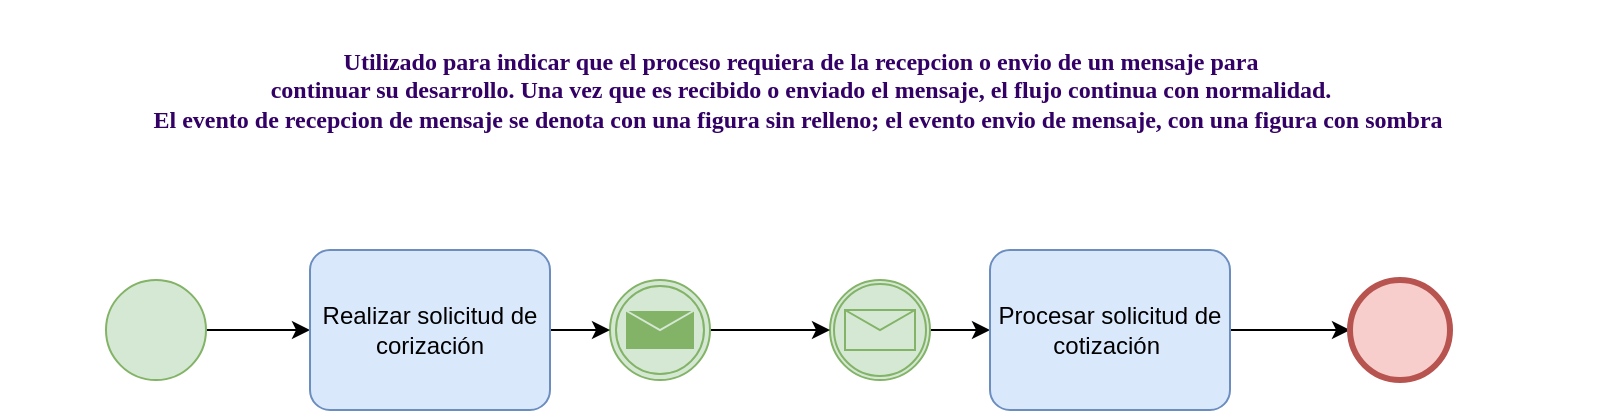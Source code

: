 <mxfile version="20.8.10" type="device"><diagram name="Página-1" id="qPPHEGEa21axlHpkZFw5"><mxGraphModel dx="1787" dy="573" grid="1" gridSize="10" guides="1" tooltips="1" connect="1" arrows="1" fold="1" page="1" pageScale="1" pageWidth="827" pageHeight="1169" math="0" shadow="0"><root><mxCell id="0"/><mxCell id="1" parent="0"/><mxCell id="M7XcK_a8Gs5prcPy4-Kj-8" value="" style="edgeStyle=orthogonalEdgeStyle;rounded=0;orthogonalLoop=1;jettySize=auto;html=1;fontFamily=Georgia;fontColor=#330066;" edge="1" parent="1" source="M7XcK_a8Gs5prcPy4-Kj-1" target="M7XcK_a8Gs5prcPy4-Kj-4"><mxGeometry relative="1" as="geometry"/></mxCell><mxCell id="M7XcK_a8Gs5prcPy4-Kj-1" value="" style="points=[[0.145,0.145,0],[0.5,0,0],[0.855,0.145,0],[1,0.5,0],[0.855,0.855,0],[0.5,1,0],[0.145,0.855,0],[0,0.5,0]];shape=mxgraph.bpmn.event;html=1;verticalLabelPosition=bottom;labelBackgroundColor=#ffffff;verticalAlign=top;align=center;perimeter=ellipsePerimeter;outlineConnect=0;aspect=fixed;outline=standard;symbol=general;fillColor=#d5e8d4;strokeColor=#82b366;" vertex="1" parent="1"><mxGeometry x="-760" y="235" width="50" height="50" as="geometry"/></mxCell><mxCell id="M7XcK_a8Gs5prcPy4-Kj-11" value="" style="edgeStyle=orthogonalEdgeStyle;rounded=0;orthogonalLoop=1;jettySize=auto;html=1;fontFamily=Georgia;fontColor=#330066;" edge="1" parent="1" source="M7XcK_a8Gs5prcPy4-Kj-2" target="M7XcK_a8Gs5prcPy4-Kj-5"><mxGeometry relative="1" as="geometry"/></mxCell><mxCell id="M7XcK_a8Gs5prcPy4-Kj-2" value="" style="points=[[0.145,0.145,0],[0.5,0,0],[0.855,0.145,0],[1,0.5,0],[0.855,0.855,0],[0.5,1,0],[0.145,0.855,0],[0,0.5,0]];shape=mxgraph.bpmn.event;html=1;verticalLabelPosition=bottom;labelBackgroundColor=#ffffff;verticalAlign=top;align=center;perimeter=ellipsePerimeter;outlineConnect=0;aspect=fixed;outline=catching;symbol=message;fillColor=#d5e8d4;strokeColor=#82b366;" vertex="1" parent="1"><mxGeometry x="-398" y="235" width="50" height="50" as="geometry"/></mxCell><mxCell id="M7XcK_a8Gs5prcPy4-Kj-10" value="" style="edgeStyle=orthogonalEdgeStyle;rounded=0;orthogonalLoop=1;jettySize=auto;html=1;fontFamily=Georgia;fontColor=#330066;" edge="1" parent="1" source="M7XcK_a8Gs5prcPy4-Kj-3" target="M7XcK_a8Gs5prcPy4-Kj-2"><mxGeometry relative="1" as="geometry"/></mxCell><mxCell id="M7XcK_a8Gs5prcPy4-Kj-3" value="" style="points=[[0.145,0.145,0],[0.5,0,0],[0.855,0.145,0],[1,0.5,0],[0.855,0.855,0],[0.5,1,0],[0.145,0.855,0],[0,0.5,0]];shape=mxgraph.bpmn.event;html=1;verticalLabelPosition=bottom;labelBackgroundColor=#ffffff;verticalAlign=top;align=center;perimeter=ellipsePerimeter;outlineConnect=0;aspect=fixed;outline=throwing;symbol=message;fillColor=#d5e8d4;strokeColor=#82b366;" vertex="1" parent="1"><mxGeometry x="-508" y="235" width="50" height="50" as="geometry"/></mxCell><mxCell id="M7XcK_a8Gs5prcPy4-Kj-9" value="" style="edgeStyle=orthogonalEdgeStyle;rounded=0;orthogonalLoop=1;jettySize=auto;html=1;fontFamily=Georgia;fontColor=#330066;" edge="1" parent="1" source="M7XcK_a8Gs5prcPy4-Kj-4" target="M7XcK_a8Gs5prcPy4-Kj-3"><mxGeometry relative="1" as="geometry"/></mxCell><mxCell id="M7XcK_a8Gs5prcPy4-Kj-4" value="Realizar solicitud de corización" style="points=[[0.25,0,0],[0.5,0,0],[0.75,0,0],[1,0.25,0],[1,0.5,0],[1,0.75,0],[0.75,1,0],[0.5,1,0],[0.25,1,0],[0,0.75,0],[0,0.5,0],[0,0.25,0]];shape=mxgraph.bpmn.task;whiteSpace=wrap;rectStyle=rounded;size=10;html=1;taskMarker=abstract;fillColor=#dae8fc;strokeColor=#6c8ebf;" vertex="1" parent="1"><mxGeometry x="-658" y="220" width="120" height="80" as="geometry"/></mxCell><mxCell id="M7XcK_a8Gs5prcPy4-Kj-12" value="" style="edgeStyle=orthogonalEdgeStyle;rounded=0;orthogonalLoop=1;jettySize=auto;html=1;fontFamily=Georgia;fontColor=#330066;" edge="1" parent="1" source="M7XcK_a8Gs5prcPy4-Kj-5" target="M7XcK_a8Gs5prcPy4-Kj-6"><mxGeometry relative="1" as="geometry"/></mxCell><mxCell id="M7XcK_a8Gs5prcPy4-Kj-5" value="Procesar solicitud de cotización&amp;nbsp;" style="points=[[0.25,0,0],[0.5,0,0],[0.75,0,0],[1,0.25,0],[1,0.5,0],[1,0.75,0],[0.75,1,0],[0.5,1,0],[0.25,1,0],[0,0.75,0],[0,0.5,0],[0,0.25,0]];shape=mxgraph.bpmn.task;whiteSpace=wrap;rectStyle=rounded;size=10;html=1;taskMarker=abstract;fillColor=#dae8fc;strokeColor=#6c8ebf;" vertex="1" parent="1"><mxGeometry x="-318" y="220" width="120" height="80" as="geometry"/></mxCell><mxCell id="M7XcK_a8Gs5prcPy4-Kj-6" value="" style="points=[[0.145,0.145,0],[0.5,0,0],[0.855,0.145,0],[1,0.5,0],[0.855,0.855,0],[0.5,1,0],[0.145,0.855,0],[0,0.5,0]];shape=mxgraph.bpmn.event;html=1;verticalLabelPosition=bottom;labelBackgroundColor=#ffffff;verticalAlign=top;align=center;perimeter=ellipsePerimeter;outlineConnect=0;aspect=fixed;outline=end;symbol=terminate2;fillColor=#f8cecc;strokeColor=#b85450;" vertex="1" parent="1"><mxGeometry x="-138" y="235" width="50" height="50" as="geometry"/></mxCell><mxCell id="M7XcK_a8Gs5prcPy4-Kj-7" value="&lt;h4&gt;&lt;font color=&quot;#330066&quot; face=&quot;Georgia&quot;&gt;Utilizado para indicar que el proceso requiera de la recepcion o envio de un mensaje para&lt;br&gt; continuar su desarrollo. Una vez que es recibido o enviado el mensaje,&amp;nbsp;el flujo continua con normalidad.&lt;br&gt; El evento de recepcion de mensaje se denota con una figura sin relleno; el evento envio de mensaje, con una figura con sombra&amp;nbsp;&lt;/font&gt;&lt;/h4&gt;" style="text;html=1;align=center;verticalAlign=middle;resizable=0;points=[];autosize=1;strokeColor=none;fillColor=none;" vertex="1" parent="1"><mxGeometry x="-813" y="95" width="800" height="90" as="geometry"/></mxCell></root></mxGraphModel></diagram></mxfile>